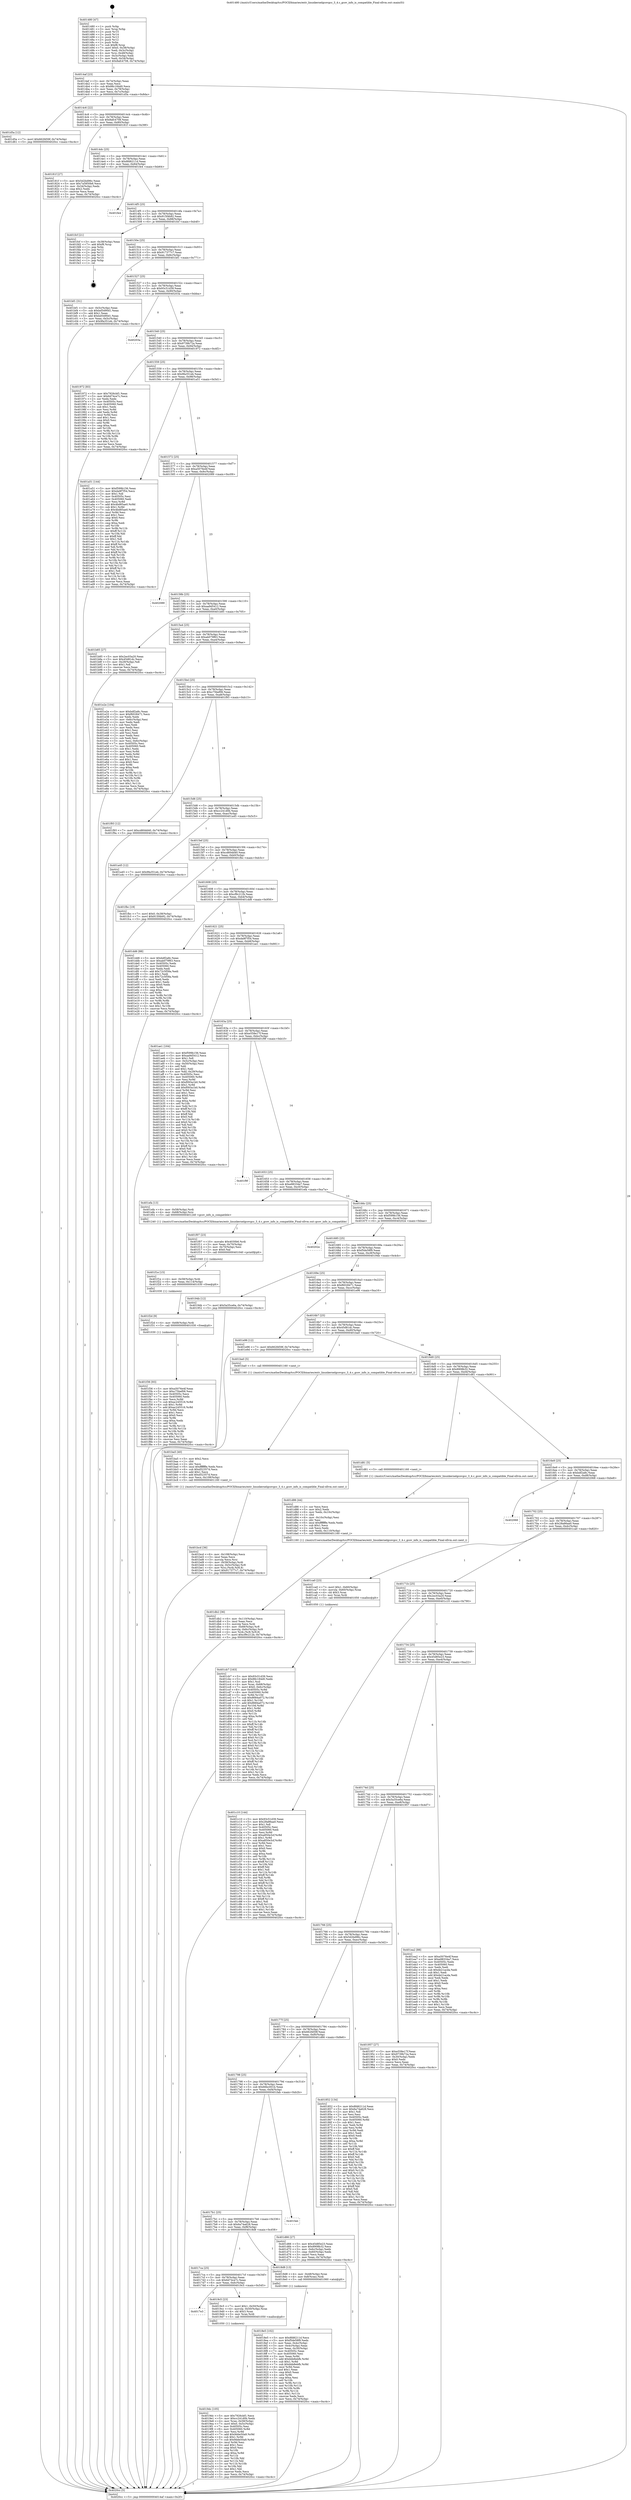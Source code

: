 digraph "0x401480" {
  label = "0x401480 (/mnt/c/Users/mathe/Desktop/tcc/POCII/binaries/extr_linuxkernelgcovgcc_3_4.c_gcov_info_is_compatible_Final-ollvm.out::main(0))"
  labelloc = "t"
  node[shape=record]

  Entry [label="",width=0.3,height=0.3,shape=circle,fillcolor=black,style=filled]
  "0x4014af" [label="{
     0x4014af [23]\l
     | [instrs]\l
     &nbsp;&nbsp;0x4014af \<+3\>: mov -0x74(%rbp),%eax\l
     &nbsp;&nbsp;0x4014b2 \<+2\>: mov %eax,%ecx\l
     &nbsp;&nbsp;0x4014b4 \<+6\>: sub $0x88c184d0,%ecx\l
     &nbsp;&nbsp;0x4014ba \<+3\>: mov %eax,-0x78(%rbp)\l
     &nbsp;&nbsp;0x4014bd \<+3\>: mov %ecx,-0x7c(%rbp)\l
     &nbsp;&nbsp;0x4014c0 \<+6\>: je 0000000000401d5a \<main+0x8da\>\l
  }"]
  "0x401d5a" [label="{
     0x401d5a [12]\l
     | [instrs]\l
     &nbsp;&nbsp;0x401d5a \<+7\>: movl $0x662fd59f,-0x74(%rbp)\l
     &nbsp;&nbsp;0x401d61 \<+5\>: jmp 00000000004020cc \<main+0xc4c\>\l
  }"]
  "0x4014c6" [label="{
     0x4014c6 [22]\l
     | [instrs]\l
     &nbsp;&nbsp;0x4014c6 \<+5\>: jmp 00000000004014cb \<main+0x4b\>\l
     &nbsp;&nbsp;0x4014cb \<+3\>: mov -0x78(%rbp),%eax\l
     &nbsp;&nbsp;0x4014ce \<+5\>: sub $0x8afc4708,%eax\l
     &nbsp;&nbsp;0x4014d3 \<+3\>: mov %eax,-0x80(%rbp)\l
     &nbsp;&nbsp;0x4014d6 \<+6\>: je 000000000040181f \<main+0x39f\>\l
  }"]
  Exit [label="",width=0.3,height=0.3,shape=circle,fillcolor=black,style=filled,peripheries=2]
  "0x40181f" [label="{
     0x40181f [27]\l
     | [instrs]\l
     &nbsp;&nbsp;0x40181f \<+5\>: mov $0x5d2bd96c,%eax\l
     &nbsp;&nbsp;0x401824 \<+5\>: mov $0x7a5850b6,%ecx\l
     &nbsp;&nbsp;0x401829 \<+3\>: mov -0x34(%rbp),%edx\l
     &nbsp;&nbsp;0x40182c \<+3\>: cmp $0x2,%edx\l
     &nbsp;&nbsp;0x40182f \<+3\>: cmovne %ecx,%eax\l
     &nbsp;&nbsp;0x401832 \<+3\>: mov %eax,-0x74(%rbp)\l
     &nbsp;&nbsp;0x401835 \<+5\>: jmp 00000000004020cc \<main+0xc4c\>\l
  }"]
  "0x4014dc" [label="{
     0x4014dc [25]\l
     | [instrs]\l
     &nbsp;&nbsp;0x4014dc \<+5\>: jmp 00000000004014e1 \<main+0x61\>\l
     &nbsp;&nbsp;0x4014e1 \<+3\>: mov -0x78(%rbp),%eax\l
     &nbsp;&nbsp;0x4014e4 \<+5\>: sub $0x8fd6211d,%eax\l
     &nbsp;&nbsp;0x4014e9 \<+6\>: mov %eax,-0x84(%rbp)\l
     &nbsp;&nbsp;0x4014ef \<+6\>: je 0000000000401fe4 \<main+0xb64\>\l
  }"]
  "0x4020cc" [label="{
     0x4020cc [5]\l
     | [instrs]\l
     &nbsp;&nbsp;0x4020cc \<+5\>: jmp 00000000004014af \<main+0x2f\>\l
  }"]
  "0x401480" [label="{
     0x401480 [47]\l
     | [instrs]\l
     &nbsp;&nbsp;0x401480 \<+1\>: push %rbp\l
     &nbsp;&nbsp;0x401481 \<+3\>: mov %rsp,%rbp\l
     &nbsp;&nbsp;0x401484 \<+2\>: push %r15\l
     &nbsp;&nbsp;0x401486 \<+2\>: push %r14\l
     &nbsp;&nbsp;0x401488 \<+2\>: push %r13\l
     &nbsp;&nbsp;0x40148a \<+2\>: push %r12\l
     &nbsp;&nbsp;0x40148c \<+1\>: push %rbx\l
     &nbsp;&nbsp;0x40148d \<+7\>: sub $0xf8,%rsp\l
     &nbsp;&nbsp;0x401494 \<+7\>: movl $0x0,-0x38(%rbp)\l
     &nbsp;&nbsp;0x40149b \<+3\>: mov %edi,-0x3c(%rbp)\l
     &nbsp;&nbsp;0x40149e \<+4\>: mov %rsi,-0x48(%rbp)\l
     &nbsp;&nbsp;0x4014a2 \<+3\>: mov -0x3c(%rbp),%edi\l
     &nbsp;&nbsp;0x4014a5 \<+3\>: mov %edi,-0x34(%rbp)\l
     &nbsp;&nbsp;0x4014a8 \<+7\>: movl $0x8afc4708,-0x74(%rbp)\l
  }"]
  "0x401f36" [label="{
     0x401f36 [93]\l
     | [instrs]\l
     &nbsp;&nbsp;0x401f36 \<+5\>: mov $0xa5076e4f,%eax\l
     &nbsp;&nbsp;0x401f3b \<+5\>: mov $0xc75bef06,%esi\l
     &nbsp;&nbsp;0x401f40 \<+7\>: mov 0x40505c,%ecx\l
     &nbsp;&nbsp;0x401f47 \<+7\>: mov 0x405060,%edx\l
     &nbsp;&nbsp;0x401f4e \<+3\>: mov %ecx,%r8d\l
     &nbsp;&nbsp;0x401f51 \<+7\>: sub $0xac245516,%r8d\l
     &nbsp;&nbsp;0x401f58 \<+4\>: sub $0x1,%r8d\l
     &nbsp;&nbsp;0x401f5c \<+7\>: add $0xac245516,%r8d\l
     &nbsp;&nbsp;0x401f63 \<+4\>: imul %r8d,%ecx\l
     &nbsp;&nbsp;0x401f67 \<+3\>: and $0x1,%ecx\l
     &nbsp;&nbsp;0x401f6a \<+3\>: cmp $0x0,%ecx\l
     &nbsp;&nbsp;0x401f6d \<+4\>: sete %r9b\l
     &nbsp;&nbsp;0x401f71 \<+3\>: cmp $0xa,%edx\l
     &nbsp;&nbsp;0x401f74 \<+4\>: setl %r10b\l
     &nbsp;&nbsp;0x401f78 \<+3\>: mov %r9b,%r11b\l
     &nbsp;&nbsp;0x401f7b \<+3\>: and %r10b,%r11b\l
     &nbsp;&nbsp;0x401f7e \<+3\>: xor %r10b,%r9b\l
     &nbsp;&nbsp;0x401f81 \<+3\>: or %r9b,%r11b\l
     &nbsp;&nbsp;0x401f84 \<+4\>: test $0x1,%r11b\l
     &nbsp;&nbsp;0x401f88 \<+3\>: cmovne %esi,%eax\l
     &nbsp;&nbsp;0x401f8b \<+3\>: mov %eax,-0x74(%rbp)\l
     &nbsp;&nbsp;0x401f8e \<+5\>: jmp 00000000004020cc \<main+0xc4c\>\l
  }"]
  "0x401fe4" [label="{
     0x401fe4\l
  }", style=dashed]
  "0x4014f5" [label="{
     0x4014f5 [25]\l
     | [instrs]\l
     &nbsp;&nbsp;0x4014f5 \<+5\>: jmp 00000000004014fa \<main+0x7a\>\l
     &nbsp;&nbsp;0x4014fa \<+3\>: mov -0x78(%rbp),%eax\l
     &nbsp;&nbsp;0x4014fd \<+5\>: sub $0x915f4b92,%eax\l
     &nbsp;&nbsp;0x401502 \<+6\>: mov %eax,-0x88(%rbp)\l
     &nbsp;&nbsp;0x401508 \<+6\>: je 0000000000401fcf \<main+0xb4f\>\l
  }"]
  "0x401f2d" [label="{
     0x401f2d [9]\l
     | [instrs]\l
     &nbsp;&nbsp;0x401f2d \<+4\>: mov -0x68(%rbp),%rdi\l
     &nbsp;&nbsp;0x401f31 \<+5\>: call 0000000000401030 \<free@plt\>\l
     | [calls]\l
     &nbsp;&nbsp;0x401030 \{1\} (unknown)\l
  }"]
  "0x401fcf" [label="{
     0x401fcf [21]\l
     | [instrs]\l
     &nbsp;&nbsp;0x401fcf \<+3\>: mov -0x38(%rbp),%eax\l
     &nbsp;&nbsp;0x401fd2 \<+7\>: add $0xf8,%rsp\l
     &nbsp;&nbsp;0x401fd9 \<+1\>: pop %rbx\l
     &nbsp;&nbsp;0x401fda \<+2\>: pop %r12\l
     &nbsp;&nbsp;0x401fdc \<+2\>: pop %r13\l
     &nbsp;&nbsp;0x401fde \<+2\>: pop %r14\l
     &nbsp;&nbsp;0x401fe0 \<+2\>: pop %r15\l
     &nbsp;&nbsp;0x401fe2 \<+1\>: pop %rbp\l
     &nbsp;&nbsp;0x401fe3 \<+1\>: ret\l
  }"]
  "0x40150e" [label="{
     0x40150e [25]\l
     | [instrs]\l
     &nbsp;&nbsp;0x40150e \<+5\>: jmp 0000000000401513 \<main+0x93\>\l
     &nbsp;&nbsp;0x401513 \<+3\>: mov -0x78(%rbp),%eax\l
     &nbsp;&nbsp;0x401516 \<+5\>: sub $0x917377c7,%eax\l
     &nbsp;&nbsp;0x40151b \<+6\>: mov %eax,-0x8c(%rbp)\l
     &nbsp;&nbsp;0x401521 \<+6\>: je 0000000000401bf1 \<main+0x771\>\l
  }"]
  "0x401f1e" [label="{
     0x401f1e [15]\l
     | [instrs]\l
     &nbsp;&nbsp;0x401f1e \<+4\>: mov -0x58(%rbp),%rdi\l
     &nbsp;&nbsp;0x401f22 \<+6\>: mov %eax,-0x114(%rbp)\l
     &nbsp;&nbsp;0x401f28 \<+5\>: call 0000000000401030 \<free@plt\>\l
     | [calls]\l
     &nbsp;&nbsp;0x401030 \{1\} (unknown)\l
  }"]
  "0x401bf1" [label="{
     0x401bf1 [31]\l
     | [instrs]\l
     &nbsp;&nbsp;0x401bf1 \<+3\>: mov -0x5c(%rbp),%eax\l
     &nbsp;&nbsp;0x401bf4 \<+5\>: sub $0xbd5490d1,%eax\l
     &nbsp;&nbsp;0x401bf9 \<+3\>: add $0x1,%eax\l
     &nbsp;&nbsp;0x401bfc \<+5\>: add $0xbd5490d1,%eax\l
     &nbsp;&nbsp;0x401c01 \<+3\>: mov %eax,-0x5c(%rbp)\l
     &nbsp;&nbsp;0x401c04 \<+7\>: movl $0x9fa351eb,-0x74(%rbp)\l
     &nbsp;&nbsp;0x401c0b \<+5\>: jmp 00000000004020cc \<main+0xc4c\>\l
  }"]
  "0x401527" [label="{
     0x401527 [25]\l
     | [instrs]\l
     &nbsp;&nbsp;0x401527 \<+5\>: jmp 000000000040152c \<main+0xac\>\l
     &nbsp;&nbsp;0x40152c \<+3\>: mov -0x78(%rbp),%eax\l
     &nbsp;&nbsp;0x40152f \<+5\>: sub $0x93c51d39,%eax\l
     &nbsp;&nbsp;0x401534 \<+6\>: mov %eax,-0x90(%rbp)\l
     &nbsp;&nbsp;0x40153a \<+6\>: je 000000000040203a \<main+0xbba\>\l
  }"]
  "0x401f07" [label="{
     0x401f07 [23]\l
     | [instrs]\l
     &nbsp;&nbsp;0x401f07 \<+10\>: movabs $0x4030b6,%rdi\l
     &nbsp;&nbsp;0x401f11 \<+3\>: mov %eax,-0x70(%rbp)\l
     &nbsp;&nbsp;0x401f14 \<+3\>: mov -0x70(%rbp),%esi\l
     &nbsp;&nbsp;0x401f17 \<+2\>: mov $0x0,%al\l
     &nbsp;&nbsp;0x401f19 \<+5\>: call 0000000000401040 \<printf@plt\>\l
     | [calls]\l
     &nbsp;&nbsp;0x401040 \{1\} (unknown)\l
  }"]
  "0x40203a" [label="{
     0x40203a\l
  }", style=dashed]
  "0x401540" [label="{
     0x401540 [25]\l
     | [instrs]\l
     &nbsp;&nbsp;0x401540 \<+5\>: jmp 0000000000401545 \<main+0xc5\>\l
     &nbsp;&nbsp;0x401545 \<+3\>: mov -0x78(%rbp),%eax\l
     &nbsp;&nbsp;0x401548 \<+5\>: sub $0x9739b72a,%eax\l
     &nbsp;&nbsp;0x40154d \<+6\>: mov %eax,-0x94(%rbp)\l
     &nbsp;&nbsp;0x401553 \<+6\>: je 0000000000401972 \<main+0x4f2\>\l
  }"]
  "0x401db2" [label="{
     0x401db2 [36]\l
     | [instrs]\l
     &nbsp;&nbsp;0x401db2 \<+6\>: mov -0x110(%rbp),%ecx\l
     &nbsp;&nbsp;0x401db8 \<+3\>: imul %eax,%ecx\l
     &nbsp;&nbsp;0x401dbb \<+3\>: movslq %ecx,%rdi\l
     &nbsp;&nbsp;0x401dbe \<+4\>: mov -0x68(%rbp),%r8\l
     &nbsp;&nbsp;0x401dc2 \<+4\>: movslq -0x6c(%rbp),%r9\l
     &nbsp;&nbsp;0x401dc6 \<+4\>: mov %rdi,(%r8,%r9,8)\l
     &nbsp;&nbsp;0x401dca \<+7\>: movl $0xcf9c212b,-0x74(%rbp)\l
     &nbsp;&nbsp;0x401dd1 \<+5\>: jmp 00000000004020cc \<main+0xc4c\>\l
  }"]
  "0x401972" [label="{
     0x401972 [83]\l
     | [instrs]\l
     &nbsp;&nbsp;0x401972 \<+5\>: mov $0x7926cbf1,%eax\l
     &nbsp;&nbsp;0x401977 \<+5\>: mov $0x6d74ce7c,%ecx\l
     &nbsp;&nbsp;0x40197c \<+2\>: xor %edx,%edx\l
     &nbsp;&nbsp;0x40197e \<+7\>: mov 0x40505c,%esi\l
     &nbsp;&nbsp;0x401985 \<+7\>: mov 0x405060,%edi\l
     &nbsp;&nbsp;0x40198c \<+3\>: sub $0x1,%edx\l
     &nbsp;&nbsp;0x40198f \<+3\>: mov %esi,%r8d\l
     &nbsp;&nbsp;0x401992 \<+3\>: add %edx,%r8d\l
     &nbsp;&nbsp;0x401995 \<+4\>: imul %r8d,%esi\l
     &nbsp;&nbsp;0x401999 \<+3\>: and $0x1,%esi\l
     &nbsp;&nbsp;0x40199c \<+3\>: cmp $0x0,%esi\l
     &nbsp;&nbsp;0x40199f \<+4\>: sete %r9b\l
     &nbsp;&nbsp;0x4019a3 \<+3\>: cmp $0xa,%edi\l
     &nbsp;&nbsp;0x4019a6 \<+4\>: setl %r10b\l
     &nbsp;&nbsp;0x4019aa \<+3\>: mov %r9b,%r11b\l
     &nbsp;&nbsp;0x4019ad \<+3\>: and %r10b,%r11b\l
     &nbsp;&nbsp;0x4019b0 \<+3\>: xor %r10b,%r9b\l
     &nbsp;&nbsp;0x4019b3 \<+3\>: or %r9b,%r11b\l
     &nbsp;&nbsp;0x4019b6 \<+4\>: test $0x1,%r11b\l
     &nbsp;&nbsp;0x4019ba \<+3\>: cmovne %ecx,%eax\l
     &nbsp;&nbsp;0x4019bd \<+3\>: mov %eax,-0x74(%rbp)\l
     &nbsp;&nbsp;0x4019c0 \<+5\>: jmp 00000000004020cc \<main+0xc4c\>\l
  }"]
  "0x401559" [label="{
     0x401559 [25]\l
     | [instrs]\l
     &nbsp;&nbsp;0x401559 \<+5\>: jmp 000000000040155e \<main+0xde\>\l
     &nbsp;&nbsp;0x40155e \<+3\>: mov -0x78(%rbp),%eax\l
     &nbsp;&nbsp;0x401561 \<+5\>: sub $0x9fa351eb,%eax\l
     &nbsp;&nbsp;0x401566 \<+6\>: mov %eax,-0x98(%rbp)\l
     &nbsp;&nbsp;0x40156c \<+6\>: je 0000000000401a51 \<main+0x5d1\>\l
  }"]
  "0x401d86" [label="{
     0x401d86 [44]\l
     | [instrs]\l
     &nbsp;&nbsp;0x401d86 \<+2\>: xor %ecx,%ecx\l
     &nbsp;&nbsp;0x401d88 \<+5\>: mov $0x2,%edx\l
     &nbsp;&nbsp;0x401d8d \<+6\>: mov %edx,-0x10c(%rbp)\l
     &nbsp;&nbsp;0x401d93 \<+1\>: cltd\l
     &nbsp;&nbsp;0x401d94 \<+6\>: mov -0x10c(%rbp),%esi\l
     &nbsp;&nbsp;0x401d9a \<+2\>: idiv %esi\l
     &nbsp;&nbsp;0x401d9c \<+6\>: imul $0xfffffffe,%edx,%edx\l
     &nbsp;&nbsp;0x401da2 \<+3\>: sub $0x1,%ecx\l
     &nbsp;&nbsp;0x401da5 \<+2\>: sub %ecx,%edx\l
     &nbsp;&nbsp;0x401da7 \<+6\>: mov %edx,-0x110(%rbp)\l
     &nbsp;&nbsp;0x401dad \<+5\>: call 0000000000401160 \<next_i\>\l
     | [calls]\l
     &nbsp;&nbsp;0x401160 \{1\} (/mnt/c/Users/mathe/Desktop/tcc/POCII/binaries/extr_linuxkernelgcovgcc_3_4.c_gcov_info_is_compatible_Final-ollvm.out::next_i)\l
  }"]
  "0x401a51" [label="{
     0x401a51 [144]\l
     | [instrs]\l
     &nbsp;&nbsp;0x401a51 \<+5\>: mov $0xf599b156,%eax\l
     &nbsp;&nbsp;0x401a56 \<+5\>: mov $0xda9f7f54,%ecx\l
     &nbsp;&nbsp;0x401a5b \<+2\>: mov $0x1,%dl\l
     &nbsp;&nbsp;0x401a5d \<+7\>: mov 0x40505c,%esi\l
     &nbsp;&nbsp;0x401a64 \<+7\>: mov 0x405060,%edi\l
     &nbsp;&nbsp;0x401a6b \<+3\>: mov %esi,%r8d\l
     &nbsp;&nbsp;0x401a6e \<+7\>: add $0x4bd85ae0,%r8d\l
     &nbsp;&nbsp;0x401a75 \<+4\>: sub $0x1,%r8d\l
     &nbsp;&nbsp;0x401a79 \<+7\>: sub $0x4bd85ae0,%r8d\l
     &nbsp;&nbsp;0x401a80 \<+4\>: imul %r8d,%esi\l
     &nbsp;&nbsp;0x401a84 \<+3\>: and $0x1,%esi\l
     &nbsp;&nbsp;0x401a87 \<+3\>: cmp $0x0,%esi\l
     &nbsp;&nbsp;0x401a8a \<+4\>: sete %r9b\l
     &nbsp;&nbsp;0x401a8e \<+3\>: cmp $0xa,%edi\l
     &nbsp;&nbsp;0x401a91 \<+4\>: setl %r10b\l
     &nbsp;&nbsp;0x401a95 \<+3\>: mov %r9b,%r11b\l
     &nbsp;&nbsp;0x401a98 \<+4\>: xor $0xff,%r11b\l
     &nbsp;&nbsp;0x401a9c \<+3\>: mov %r10b,%bl\l
     &nbsp;&nbsp;0x401a9f \<+3\>: xor $0xff,%bl\l
     &nbsp;&nbsp;0x401aa2 \<+3\>: xor $0x1,%dl\l
     &nbsp;&nbsp;0x401aa5 \<+3\>: mov %r11b,%r14b\l
     &nbsp;&nbsp;0x401aa8 \<+4\>: and $0xff,%r14b\l
     &nbsp;&nbsp;0x401aac \<+3\>: and %dl,%r9b\l
     &nbsp;&nbsp;0x401aaf \<+3\>: mov %bl,%r15b\l
     &nbsp;&nbsp;0x401ab2 \<+4\>: and $0xff,%r15b\l
     &nbsp;&nbsp;0x401ab6 \<+3\>: and %dl,%r10b\l
     &nbsp;&nbsp;0x401ab9 \<+3\>: or %r9b,%r14b\l
     &nbsp;&nbsp;0x401abc \<+3\>: or %r10b,%r15b\l
     &nbsp;&nbsp;0x401abf \<+3\>: xor %r15b,%r14b\l
     &nbsp;&nbsp;0x401ac2 \<+3\>: or %bl,%r11b\l
     &nbsp;&nbsp;0x401ac5 \<+4\>: xor $0xff,%r11b\l
     &nbsp;&nbsp;0x401ac9 \<+3\>: or $0x1,%dl\l
     &nbsp;&nbsp;0x401acc \<+3\>: and %dl,%r11b\l
     &nbsp;&nbsp;0x401acf \<+3\>: or %r11b,%r14b\l
     &nbsp;&nbsp;0x401ad2 \<+4\>: test $0x1,%r14b\l
     &nbsp;&nbsp;0x401ad6 \<+3\>: cmovne %ecx,%eax\l
     &nbsp;&nbsp;0x401ad9 \<+3\>: mov %eax,-0x74(%rbp)\l
     &nbsp;&nbsp;0x401adc \<+5\>: jmp 00000000004020cc \<main+0xc4c\>\l
  }"]
  "0x401572" [label="{
     0x401572 [25]\l
     | [instrs]\l
     &nbsp;&nbsp;0x401572 \<+5\>: jmp 0000000000401577 \<main+0xf7\>\l
     &nbsp;&nbsp;0x401577 \<+3\>: mov -0x78(%rbp),%eax\l
     &nbsp;&nbsp;0x40157a \<+5\>: sub $0xa5076e4f,%eax\l
     &nbsp;&nbsp;0x40157f \<+6\>: mov %eax,-0x9c(%rbp)\l
     &nbsp;&nbsp;0x401585 \<+6\>: je 0000000000402089 \<main+0xc09\>\l
  }"]
  "0x401cb7" [label="{
     0x401cb7 [163]\l
     | [instrs]\l
     &nbsp;&nbsp;0x401cb7 \<+5\>: mov $0x93c51d39,%ecx\l
     &nbsp;&nbsp;0x401cbc \<+5\>: mov $0x88c184d0,%edx\l
     &nbsp;&nbsp;0x401cc1 \<+3\>: mov $0x1,%sil\l
     &nbsp;&nbsp;0x401cc4 \<+4\>: mov %rax,-0x68(%rbp)\l
     &nbsp;&nbsp;0x401cc8 \<+7\>: movl $0x0,-0x6c(%rbp)\l
     &nbsp;&nbsp;0x401ccf \<+8\>: mov 0x40505c,%r8d\l
     &nbsp;&nbsp;0x401cd7 \<+8\>: mov 0x405060,%r9d\l
     &nbsp;&nbsp;0x401cdf \<+3\>: mov %r8d,%r10d\l
     &nbsp;&nbsp;0x401ce2 \<+7\>: sub $0x8684a072,%r10d\l
     &nbsp;&nbsp;0x401ce9 \<+4\>: sub $0x1,%r10d\l
     &nbsp;&nbsp;0x401ced \<+7\>: add $0x8684a072,%r10d\l
     &nbsp;&nbsp;0x401cf4 \<+4\>: imul %r10d,%r8d\l
     &nbsp;&nbsp;0x401cf8 \<+4\>: and $0x1,%r8d\l
     &nbsp;&nbsp;0x401cfc \<+4\>: cmp $0x0,%r8d\l
     &nbsp;&nbsp;0x401d00 \<+4\>: sete %r11b\l
     &nbsp;&nbsp;0x401d04 \<+4\>: cmp $0xa,%r9d\l
     &nbsp;&nbsp;0x401d08 \<+3\>: setl %bl\l
     &nbsp;&nbsp;0x401d0b \<+3\>: mov %r11b,%r14b\l
     &nbsp;&nbsp;0x401d0e \<+4\>: xor $0xff,%r14b\l
     &nbsp;&nbsp;0x401d12 \<+3\>: mov %bl,%r15b\l
     &nbsp;&nbsp;0x401d15 \<+4\>: xor $0xff,%r15b\l
     &nbsp;&nbsp;0x401d19 \<+4\>: xor $0x0,%sil\l
     &nbsp;&nbsp;0x401d1d \<+3\>: mov %r14b,%r12b\l
     &nbsp;&nbsp;0x401d20 \<+4\>: and $0x0,%r12b\l
     &nbsp;&nbsp;0x401d24 \<+3\>: and %sil,%r11b\l
     &nbsp;&nbsp;0x401d27 \<+3\>: mov %r15b,%r13b\l
     &nbsp;&nbsp;0x401d2a \<+4\>: and $0x0,%r13b\l
     &nbsp;&nbsp;0x401d2e \<+3\>: and %sil,%bl\l
     &nbsp;&nbsp;0x401d31 \<+3\>: or %r11b,%r12b\l
     &nbsp;&nbsp;0x401d34 \<+3\>: or %bl,%r13b\l
     &nbsp;&nbsp;0x401d37 \<+3\>: xor %r13b,%r12b\l
     &nbsp;&nbsp;0x401d3a \<+3\>: or %r15b,%r14b\l
     &nbsp;&nbsp;0x401d3d \<+4\>: xor $0xff,%r14b\l
     &nbsp;&nbsp;0x401d41 \<+4\>: or $0x0,%sil\l
     &nbsp;&nbsp;0x401d45 \<+3\>: and %sil,%r14b\l
     &nbsp;&nbsp;0x401d48 \<+3\>: or %r14b,%r12b\l
     &nbsp;&nbsp;0x401d4b \<+4\>: test $0x1,%r12b\l
     &nbsp;&nbsp;0x401d4f \<+3\>: cmovne %edx,%ecx\l
     &nbsp;&nbsp;0x401d52 \<+3\>: mov %ecx,-0x74(%rbp)\l
     &nbsp;&nbsp;0x401d55 \<+5\>: jmp 00000000004020cc \<main+0xc4c\>\l
  }"]
  "0x402089" [label="{
     0x402089\l
  }", style=dashed]
  "0x40158b" [label="{
     0x40158b [25]\l
     | [instrs]\l
     &nbsp;&nbsp;0x40158b \<+5\>: jmp 0000000000401590 \<main+0x110\>\l
     &nbsp;&nbsp;0x401590 \<+3\>: mov -0x78(%rbp),%eax\l
     &nbsp;&nbsp;0x401593 \<+5\>: sub $0xaa9d5412,%eax\l
     &nbsp;&nbsp;0x401598 \<+6\>: mov %eax,-0xa0(%rbp)\l
     &nbsp;&nbsp;0x40159e \<+6\>: je 0000000000401b85 \<main+0x705\>\l
  }"]
  "0x401bcd" [label="{
     0x401bcd [36]\l
     | [instrs]\l
     &nbsp;&nbsp;0x401bcd \<+6\>: mov -0x108(%rbp),%ecx\l
     &nbsp;&nbsp;0x401bd3 \<+3\>: imul %eax,%ecx\l
     &nbsp;&nbsp;0x401bd6 \<+3\>: movslq %ecx,%rsi\l
     &nbsp;&nbsp;0x401bd9 \<+4\>: mov -0x58(%rbp),%rdi\l
     &nbsp;&nbsp;0x401bdd \<+4\>: movslq -0x5c(%rbp),%r8\l
     &nbsp;&nbsp;0x401be1 \<+4\>: mov %rsi,(%rdi,%r8,8)\l
     &nbsp;&nbsp;0x401be5 \<+7\>: movl $0x917377c7,-0x74(%rbp)\l
     &nbsp;&nbsp;0x401bec \<+5\>: jmp 00000000004020cc \<main+0xc4c\>\l
  }"]
  "0x401b85" [label="{
     0x401b85 [27]\l
     | [instrs]\l
     &nbsp;&nbsp;0x401b85 \<+5\>: mov $0x2ec03a20,%eax\l
     &nbsp;&nbsp;0x401b8a \<+5\>: mov $0x45d81dc,%ecx\l
     &nbsp;&nbsp;0x401b8f \<+3\>: mov -0x29(%rbp),%dl\l
     &nbsp;&nbsp;0x401b92 \<+3\>: test $0x1,%dl\l
     &nbsp;&nbsp;0x401b95 \<+3\>: cmovne %ecx,%eax\l
     &nbsp;&nbsp;0x401b98 \<+3\>: mov %eax,-0x74(%rbp)\l
     &nbsp;&nbsp;0x401b9b \<+5\>: jmp 00000000004020cc \<main+0xc4c\>\l
  }"]
  "0x4015a4" [label="{
     0x4015a4 [25]\l
     | [instrs]\l
     &nbsp;&nbsp;0x4015a4 \<+5\>: jmp 00000000004015a9 \<main+0x129\>\l
     &nbsp;&nbsp;0x4015a9 \<+3\>: mov -0x78(%rbp),%eax\l
     &nbsp;&nbsp;0x4015ac \<+5\>: sub $0xab079f63,%eax\l
     &nbsp;&nbsp;0x4015b1 \<+6\>: mov %eax,-0xa4(%rbp)\l
     &nbsp;&nbsp;0x4015b7 \<+6\>: je 0000000000401e2e \<main+0x9ae\>\l
  }"]
  "0x401ba5" [label="{
     0x401ba5 [40]\l
     | [instrs]\l
     &nbsp;&nbsp;0x401ba5 \<+5\>: mov $0x2,%ecx\l
     &nbsp;&nbsp;0x401baa \<+1\>: cltd\l
     &nbsp;&nbsp;0x401bab \<+2\>: idiv %ecx\l
     &nbsp;&nbsp;0x401bad \<+6\>: imul $0xfffffffe,%edx,%ecx\l
     &nbsp;&nbsp;0x401bb3 \<+6\>: sub $0xd52357d,%ecx\l
     &nbsp;&nbsp;0x401bb9 \<+3\>: add $0x1,%ecx\l
     &nbsp;&nbsp;0x401bbc \<+6\>: add $0xd52357d,%ecx\l
     &nbsp;&nbsp;0x401bc2 \<+6\>: mov %ecx,-0x108(%rbp)\l
     &nbsp;&nbsp;0x401bc8 \<+5\>: call 0000000000401160 \<next_i\>\l
     | [calls]\l
     &nbsp;&nbsp;0x401160 \{1\} (/mnt/c/Users/mathe/Desktop/tcc/POCII/binaries/extr_linuxkernelgcovgcc_3_4.c_gcov_info_is_compatible_Final-ollvm.out::next_i)\l
  }"]
  "0x401e2e" [label="{
     0x401e2e [104]\l
     | [instrs]\l
     &nbsp;&nbsp;0x401e2e \<+5\>: mov $0xbdf2a8c,%eax\l
     &nbsp;&nbsp;0x401e33 \<+5\>: mov $0xf6028471,%ecx\l
     &nbsp;&nbsp;0x401e38 \<+2\>: xor %edx,%edx\l
     &nbsp;&nbsp;0x401e3a \<+3\>: mov -0x6c(%rbp),%esi\l
     &nbsp;&nbsp;0x401e3d \<+2\>: mov %edx,%edi\l
     &nbsp;&nbsp;0x401e3f \<+2\>: sub %esi,%edi\l
     &nbsp;&nbsp;0x401e41 \<+2\>: mov %edx,%esi\l
     &nbsp;&nbsp;0x401e43 \<+3\>: sub $0x1,%esi\l
     &nbsp;&nbsp;0x401e46 \<+2\>: add %esi,%edi\l
     &nbsp;&nbsp;0x401e48 \<+2\>: mov %edx,%esi\l
     &nbsp;&nbsp;0x401e4a \<+2\>: sub %edi,%esi\l
     &nbsp;&nbsp;0x401e4c \<+3\>: mov %esi,-0x6c(%rbp)\l
     &nbsp;&nbsp;0x401e4f \<+7\>: mov 0x40505c,%esi\l
     &nbsp;&nbsp;0x401e56 \<+7\>: mov 0x405060,%edi\l
     &nbsp;&nbsp;0x401e5d \<+3\>: sub $0x1,%edx\l
     &nbsp;&nbsp;0x401e60 \<+3\>: mov %esi,%r8d\l
     &nbsp;&nbsp;0x401e63 \<+3\>: add %edx,%r8d\l
     &nbsp;&nbsp;0x401e66 \<+4\>: imul %r8d,%esi\l
     &nbsp;&nbsp;0x401e6a \<+3\>: and $0x1,%esi\l
     &nbsp;&nbsp;0x401e6d \<+3\>: cmp $0x0,%esi\l
     &nbsp;&nbsp;0x401e70 \<+4\>: sete %r9b\l
     &nbsp;&nbsp;0x401e74 \<+3\>: cmp $0xa,%edi\l
     &nbsp;&nbsp;0x401e77 \<+4\>: setl %r10b\l
     &nbsp;&nbsp;0x401e7b \<+3\>: mov %r9b,%r11b\l
     &nbsp;&nbsp;0x401e7e \<+3\>: and %r10b,%r11b\l
     &nbsp;&nbsp;0x401e81 \<+3\>: xor %r10b,%r9b\l
     &nbsp;&nbsp;0x401e84 \<+3\>: or %r9b,%r11b\l
     &nbsp;&nbsp;0x401e87 \<+4\>: test $0x1,%r11b\l
     &nbsp;&nbsp;0x401e8b \<+3\>: cmovne %ecx,%eax\l
     &nbsp;&nbsp;0x401e8e \<+3\>: mov %eax,-0x74(%rbp)\l
     &nbsp;&nbsp;0x401e91 \<+5\>: jmp 00000000004020cc \<main+0xc4c\>\l
  }"]
  "0x4015bd" [label="{
     0x4015bd [25]\l
     | [instrs]\l
     &nbsp;&nbsp;0x4015bd \<+5\>: jmp 00000000004015c2 \<main+0x142\>\l
     &nbsp;&nbsp;0x4015c2 \<+3\>: mov -0x78(%rbp),%eax\l
     &nbsp;&nbsp;0x4015c5 \<+5\>: sub $0xc75bef06,%eax\l
     &nbsp;&nbsp;0x4015ca \<+6\>: mov %eax,-0xa8(%rbp)\l
     &nbsp;&nbsp;0x4015d0 \<+6\>: je 0000000000401f93 \<main+0xb13\>\l
  }"]
  "0x4019dc" [label="{
     0x4019dc [105]\l
     | [instrs]\l
     &nbsp;&nbsp;0x4019dc \<+5\>: mov $0x7926cbf1,%ecx\l
     &nbsp;&nbsp;0x4019e1 \<+5\>: mov $0xcc241d0b,%edx\l
     &nbsp;&nbsp;0x4019e6 \<+4\>: mov %rax,-0x58(%rbp)\l
     &nbsp;&nbsp;0x4019ea \<+7\>: movl $0x0,-0x5c(%rbp)\l
     &nbsp;&nbsp;0x4019f1 \<+7\>: mov 0x40505c,%esi\l
     &nbsp;&nbsp;0x4019f8 \<+8\>: mov 0x405060,%r8d\l
     &nbsp;&nbsp;0x401a00 \<+3\>: mov %esi,%r9d\l
     &nbsp;&nbsp;0x401a03 \<+7\>: add $0x9dde50a9,%r9d\l
     &nbsp;&nbsp;0x401a0a \<+4\>: sub $0x1,%r9d\l
     &nbsp;&nbsp;0x401a0e \<+7\>: sub $0x9dde50a9,%r9d\l
     &nbsp;&nbsp;0x401a15 \<+4\>: imul %r9d,%esi\l
     &nbsp;&nbsp;0x401a19 \<+3\>: and $0x1,%esi\l
     &nbsp;&nbsp;0x401a1c \<+3\>: cmp $0x0,%esi\l
     &nbsp;&nbsp;0x401a1f \<+4\>: sete %r10b\l
     &nbsp;&nbsp;0x401a23 \<+4\>: cmp $0xa,%r8d\l
     &nbsp;&nbsp;0x401a27 \<+4\>: setl %r11b\l
     &nbsp;&nbsp;0x401a2b \<+3\>: mov %r10b,%bl\l
     &nbsp;&nbsp;0x401a2e \<+3\>: and %r11b,%bl\l
     &nbsp;&nbsp;0x401a31 \<+3\>: xor %r11b,%r10b\l
     &nbsp;&nbsp;0x401a34 \<+3\>: or %r10b,%bl\l
     &nbsp;&nbsp;0x401a37 \<+3\>: test $0x1,%bl\l
     &nbsp;&nbsp;0x401a3a \<+3\>: cmovne %edx,%ecx\l
     &nbsp;&nbsp;0x401a3d \<+3\>: mov %ecx,-0x74(%rbp)\l
     &nbsp;&nbsp;0x401a40 \<+5\>: jmp 00000000004020cc \<main+0xc4c\>\l
  }"]
  "0x401f93" [label="{
     0x401f93 [12]\l
     | [instrs]\l
     &nbsp;&nbsp;0x401f93 \<+7\>: movl $0xcd60dd40,-0x74(%rbp)\l
     &nbsp;&nbsp;0x401f9a \<+5\>: jmp 00000000004020cc \<main+0xc4c\>\l
  }"]
  "0x4015d6" [label="{
     0x4015d6 [25]\l
     | [instrs]\l
     &nbsp;&nbsp;0x4015d6 \<+5\>: jmp 00000000004015db \<main+0x15b\>\l
     &nbsp;&nbsp;0x4015db \<+3\>: mov -0x78(%rbp),%eax\l
     &nbsp;&nbsp;0x4015de \<+5\>: sub $0xcc241d0b,%eax\l
     &nbsp;&nbsp;0x4015e3 \<+6\>: mov %eax,-0xac(%rbp)\l
     &nbsp;&nbsp;0x4015e9 \<+6\>: je 0000000000401a45 \<main+0x5c5\>\l
  }"]
  "0x4017e3" [label="{
     0x4017e3\l
  }", style=dashed]
  "0x401a45" [label="{
     0x401a45 [12]\l
     | [instrs]\l
     &nbsp;&nbsp;0x401a45 \<+7\>: movl $0x9fa351eb,-0x74(%rbp)\l
     &nbsp;&nbsp;0x401a4c \<+5\>: jmp 00000000004020cc \<main+0xc4c\>\l
  }"]
  "0x4015ef" [label="{
     0x4015ef [25]\l
     | [instrs]\l
     &nbsp;&nbsp;0x4015ef \<+5\>: jmp 00000000004015f4 \<main+0x174\>\l
     &nbsp;&nbsp;0x4015f4 \<+3\>: mov -0x78(%rbp),%eax\l
     &nbsp;&nbsp;0x4015f7 \<+5\>: sub $0xcd60dd40,%eax\l
     &nbsp;&nbsp;0x4015fc \<+6\>: mov %eax,-0xb0(%rbp)\l
     &nbsp;&nbsp;0x401602 \<+6\>: je 0000000000401fbc \<main+0xb3c\>\l
  }"]
  "0x4019c5" [label="{
     0x4019c5 [23]\l
     | [instrs]\l
     &nbsp;&nbsp;0x4019c5 \<+7\>: movl $0x1,-0x50(%rbp)\l
     &nbsp;&nbsp;0x4019cc \<+4\>: movslq -0x50(%rbp),%rax\l
     &nbsp;&nbsp;0x4019d0 \<+4\>: shl $0x3,%rax\l
     &nbsp;&nbsp;0x4019d4 \<+3\>: mov %rax,%rdi\l
     &nbsp;&nbsp;0x4019d7 \<+5\>: call 0000000000401050 \<malloc@plt\>\l
     | [calls]\l
     &nbsp;&nbsp;0x401050 \{1\} (unknown)\l
  }"]
  "0x401fbc" [label="{
     0x401fbc [19]\l
     | [instrs]\l
     &nbsp;&nbsp;0x401fbc \<+7\>: movl $0x0,-0x38(%rbp)\l
     &nbsp;&nbsp;0x401fc3 \<+7\>: movl $0x915f4b92,-0x74(%rbp)\l
     &nbsp;&nbsp;0x401fca \<+5\>: jmp 00000000004020cc \<main+0xc4c\>\l
  }"]
  "0x401608" [label="{
     0x401608 [25]\l
     | [instrs]\l
     &nbsp;&nbsp;0x401608 \<+5\>: jmp 000000000040160d \<main+0x18d\>\l
     &nbsp;&nbsp;0x40160d \<+3\>: mov -0x78(%rbp),%eax\l
     &nbsp;&nbsp;0x401610 \<+5\>: sub $0xcf9c212b,%eax\l
     &nbsp;&nbsp;0x401615 \<+6\>: mov %eax,-0xb4(%rbp)\l
     &nbsp;&nbsp;0x40161b \<+6\>: je 0000000000401dd6 \<main+0x956\>\l
  }"]
  "0x4018e5" [label="{
     0x4018e5 [102]\l
     | [instrs]\l
     &nbsp;&nbsp;0x4018e5 \<+5\>: mov $0x8fd6211d,%ecx\l
     &nbsp;&nbsp;0x4018ea \<+5\>: mov $0xf5de58f9,%edx\l
     &nbsp;&nbsp;0x4018ef \<+3\>: mov %eax,-0x4c(%rbp)\l
     &nbsp;&nbsp;0x4018f2 \<+3\>: mov -0x4c(%rbp),%eax\l
     &nbsp;&nbsp;0x4018f5 \<+3\>: mov %eax,-0x30(%rbp)\l
     &nbsp;&nbsp;0x4018f8 \<+7\>: mov 0x40505c,%eax\l
     &nbsp;&nbsp;0x4018ff \<+7\>: mov 0x405060,%esi\l
     &nbsp;&nbsp;0x401906 \<+3\>: mov %eax,%r8d\l
     &nbsp;&nbsp;0x401909 \<+7\>: add $0xbbb8ebfb,%r8d\l
     &nbsp;&nbsp;0x401910 \<+4\>: sub $0x1,%r8d\l
     &nbsp;&nbsp;0x401914 \<+7\>: sub $0xbbb8ebfb,%r8d\l
     &nbsp;&nbsp;0x40191b \<+4\>: imul %r8d,%eax\l
     &nbsp;&nbsp;0x40191f \<+3\>: and $0x1,%eax\l
     &nbsp;&nbsp;0x401922 \<+3\>: cmp $0x0,%eax\l
     &nbsp;&nbsp;0x401925 \<+4\>: sete %r9b\l
     &nbsp;&nbsp;0x401929 \<+3\>: cmp $0xa,%esi\l
     &nbsp;&nbsp;0x40192c \<+4\>: setl %r10b\l
     &nbsp;&nbsp;0x401930 \<+3\>: mov %r9b,%r11b\l
     &nbsp;&nbsp;0x401933 \<+3\>: and %r10b,%r11b\l
     &nbsp;&nbsp;0x401936 \<+3\>: xor %r10b,%r9b\l
     &nbsp;&nbsp;0x401939 \<+3\>: or %r9b,%r11b\l
     &nbsp;&nbsp;0x40193c \<+4\>: test $0x1,%r11b\l
     &nbsp;&nbsp;0x401940 \<+3\>: cmovne %edx,%ecx\l
     &nbsp;&nbsp;0x401943 \<+3\>: mov %ecx,-0x74(%rbp)\l
     &nbsp;&nbsp;0x401946 \<+5\>: jmp 00000000004020cc \<main+0xc4c\>\l
  }"]
  "0x401dd6" [label="{
     0x401dd6 [88]\l
     | [instrs]\l
     &nbsp;&nbsp;0x401dd6 \<+5\>: mov $0xbdf2a8c,%eax\l
     &nbsp;&nbsp;0x401ddb \<+5\>: mov $0xab079f63,%ecx\l
     &nbsp;&nbsp;0x401de0 \<+7\>: mov 0x40505c,%edx\l
     &nbsp;&nbsp;0x401de7 \<+7\>: mov 0x405060,%esi\l
     &nbsp;&nbsp;0x401dee \<+2\>: mov %edx,%edi\l
     &nbsp;&nbsp;0x401df0 \<+6\>: add $0x72c5f58a,%edi\l
     &nbsp;&nbsp;0x401df6 \<+3\>: sub $0x1,%edi\l
     &nbsp;&nbsp;0x401df9 \<+6\>: sub $0x72c5f58a,%edi\l
     &nbsp;&nbsp;0x401dff \<+3\>: imul %edi,%edx\l
     &nbsp;&nbsp;0x401e02 \<+3\>: and $0x1,%edx\l
     &nbsp;&nbsp;0x401e05 \<+3\>: cmp $0x0,%edx\l
     &nbsp;&nbsp;0x401e08 \<+4\>: sete %r8b\l
     &nbsp;&nbsp;0x401e0c \<+3\>: cmp $0xa,%esi\l
     &nbsp;&nbsp;0x401e0f \<+4\>: setl %r9b\l
     &nbsp;&nbsp;0x401e13 \<+3\>: mov %r8b,%r10b\l
     &nbsp;&nbsp;0x401e16 \<+3\>: and %r9b,%r10b\l
     &nbsp;&nbsp;0x401e19 \<+3\>: xor %r9b,%r8b\l
     &nbsp;&nbsp;0x401e1c \<+3\>: or %r8b,%r10b\l
     &nbsp;&nbsp;0x401e1f \<+4\>: test $0x1,%r10b\l
     &nbsp;&nbsp;0x401e23 \<+3\>: cmovne %ecx,%eax\l
     &nbsp;&nbsp;0x401e26 \<+3\>: mov %eax,-0x74(%rbp)\l
     &nbsp;&nbsp;0x401e29 \<+5\>: jmp 00000000004020cc \<main+0xc4c\>\l
  }"]
  "0x401621" [label="{
     0x401621 [25]\l
     | [instrs]\l
     &nbsp;&nbsp;0x401621 \<+5\>: jmp 0000000000401626 \<main+0x1a6\>\l
     &nbsp;&nbsp;0x401626 \<+3\>: mov -0x78(%rbp),%eax\l
     &nbsp;&nbsp;0x401629 \<+5\>: sub $0xda9f7f54,%eax\l
     &nbsp;&nbsp;0x40162e \<+6\>: mov %eax,-0xb8(%rbp)\l
     &nbsp;&nbsp;0x401634 \<+6\>: je 0000000000401ae1 \<main+0x661\>\l
  }"]
  "0x4017ca" [label="{
     0x4017ca [25]\l
     | [instrs]\l
     &nbsp;&nbsp;0x4017ca \<+5\>: jmp 00000000004017cf \<main+0x34f\>\l
     &nbsp;&nbsp;0x4017cf \<+3\>: mov -0x78(%rbp),%eax\l
     &nbsp;&nbsp;0x4017d2 \<+5\>: sub $0x6d74ce7c,%eax\l
     &nbsp;&nbsp;0x4017d7 \<+6\>: mov %eax,-0xfc(%rbp)\l
     &nbsp;&nbsp;0x4017dd \<+6\>: je 00000000004019c5 \<main+0x545\>\l
  }"]
  "0x401ae1" [label="{
     0x401ae1 [164]\l
     | [instrs]\l
     &nbsp;&nbsp;0x401ae1 \<+5\>: mov $0xf599b156,%eax\l
     &nbsp;&nbsp;0x401ae6 \<+5\>: mov $0xaa9d5412,%ecx\l
     &nbsp;&nbsp;0x401aeb \<+2\>: mov $0x1,%dl\l
     &nbsp;&nbsp;0x401aed \<+3\>: mov -0x5c(%rbp),%esi\l
     &nbsp;&nbsp;0x401af0 \<+3\>: cmp -0x50(%rbp),%esi\l
     &nbsp;&nbsp;0x401af3 \<+4\>: setl %dil\l
     &nbsp;&nbsp;0x401af7 \<+4\>: and $0x1,%dil\l
     &nbsp;&nbsp;0x401afb \<+4\>: mov %dil,-0x29(%rbp)\l
     &nbsp;&nbsp;0x401aff \<+7\>: mov 0x40505c,%esi\l
     &nbsp;&nbsp;0x401b06 \<+8\>: mov 0x405060,%r8d\l
     &nbsp;&nbsp;0x401b0e \<+3\>: mov %esi,%r9d\l
     &nbsp;&nbsp;0x401b11 \<+7\>: sub $0xf093a1b0,%r9d\l
     &nbsp;&nbsp;0x401b18 \<+4\>: sub $0x1,%r9d\l
     &nbsp;&nbsp;0x401b1c \<+7\>: add $0xf093a1b0,%r9d\l
     &nbsp;&nbsp;0x401b23 \<+4\>: imul %r9d,%esi\l
     &nbsp;&nbsp;0x401b27 \<+3\>: and $0x1,%esi\l
     &nbsp;&nbsp;0x401b2a \<+3\>: cmp $0x0,%esi\l
     &nbsp;&nbsp;0x401b2d \<+4\>: sete %dil\l
     &nbsp;&nbsp;0x401b31 \<+4\>: cmp $0xa,%r8d\l
     &nbsp;&nbsp;0x401b35 \<+4\>: setl %r10b\l
     &nbsp;&nbsp;0x401b39 \<+3\>: mov %dil,%r11b\l
     &nbsp;&nbsp;0x401b3c \<+4\>: xor $0xff,%r11b\l
     &nbsp;&nbsp;0x401b40 \<+3\>: mov %r10b,%bl\l
     &nbsp;&nbsp;0x401b43 \<+3\>: xor $0xff,%bl\l
     &nbsp;&nbsp;0x401b46 \<+3\>: xor $0x0,%dl\l
     &nbsp;&nbsp;0x401b49 \<+3\>: mov %r11b,%r14b\l
     &nbsp;&nbsp;0x401b4c \<+4\>: and $0x0,%r14b\l
     &nbsp;&nbsp;0x401b50 \<+3\>: and %dl,%dil\l
     &nbsp;&nbsp;0x401b53 \<+3\>: mov %bl,%r15b\l
     &nbsp;&nbsp;0x401b56 \<+4\>: and $0x0,%r15b\l
     &nbsp;&nbsp;0x401b5a \<+3\>: and %dl,%r10b\l
     &nbsp;&nbsp;0x401b5d \<+3\>: or %dil,%r14b\l
     &nbsp;&nbsp;0x401b60 \<+3\>: or %r10b,%r15b\l
     &nbsp;&nbsp;0x401b63 \<+3\>: xor %r15b,%r14b\l
     &nbsp;&nbsp;0x401b66 \<+3\>: or %bl,%r11b\l
     &nbsp;&nbsp;0x401b69 \<+4\>: xor $0xff,%r11b\l
     &nbsp;&nbsp;0x401b6d \<+3\>: or $0x0,%dl\l
     &nbsp;&nbsp;0x401b70 \<+3\>: and %dl,%r11b\l
     &nbsp;&nbsp;0x401b73 \<+3\>: or %r11b,%r14b\l
     &nbsp;&nbsp;0x401b76 \<+4\>: test $0x1,%r14b\l
     &nbsp;&nbsp;0x401b7a \<+3\>: cmovne %ecx,%eax\l
     &nbsp;&nbsp;0x401b7d \<+3\>: mov %eax,-0x74(%rbp)\l
     &nbsp;&nbsp;0x401b80 \<+5\>: jmp 00000000004020cc \<main+0xc4c\>\l
  }"]
  "0x40163a" [label="{
     0x40163a [25]\l
     | [instrs]\l
     &nbsp;&nbsp;0x40163a \<+5\>: jmp 000000000040163f \<main+0x1bf\>\l
     &nbsp;&nbsp;0x40163f \<+3\>: mov -0x78(%rbp),%eax\l
     &nbsp;&nbsp;0x401642 \<+5\>: sub $0xe558e17f,%eax\l
     &nbsp;&nbsp;0x401647 \<+6\>: mov %eax,-0xbc(%rbp)\l
     &nbsp;&nbsp;0x40164d \<+6\>: je 0000000000401f9f \<main+0xb1f\>\l
  }"]
  "0x4018d8" [label="{
     0x4018d8 [13]\l
     | [instrs]\l
     &nbsp;&nbsp;0x4018d8 \<+4\>: mov -0x48(%rbp),%rax\l
     &nbsp;&nbsp;0x4018dc \<+4\>: mov 0x8(%rax),%rdi\l
     &nbsp;&nbsp;0x4018e0 \<+5\>: call 0000000000401060 \<atoi@plt\>\l
     | [calls]\l
     &nbsp;&nbsp;0x401060 \{1\} (unknown)\l
  }"]
  "0x401f9f" [label="{
     0x401f9f\l
  }", style=dashed]
  "0x401653" [label="{
     0x401653 [25]\l
     | [instrs]\l
     &nbsp;&nbsp;0x401653 \<+5\>: jmp 0000000000401658 \<main+0x1d8\>\l
     &nbsp;&nbsp;0x401658 \<+3\>: mov -0x78(%rbp),%eax\l
     &nbsp;&nbsp;0x40165b \<+5\>: sub $0xe98334a7,%eax\l
     &nbsp;&nbsp;0x401660 \<+6\>: mov %eax,-0xc0(%rbp)\l
     &nbsp;&nbsp;0x401666 \<+6\>: je 0000000000401efa \<main+0xa7a\>\l
  }"]
  "0x4017b1" [label="{
     0x4017b1 [25]\l
     | [instrs]\l
     &nbsp;&nbsp;0x4017b1 \<+5\>: jmp 00000000004017b6 \<main+0x336\>\l
     &nbsp;&nbsp;0x4017b6 \<+3\>: mov -0x78(%rbp),%eax\l
     &nbsp;&nbsp;0x4017b9 \<+5\>: sub $0x6a74a628,%eax\l
     &nbsp;&nbsp;0x4017be \<+6\>: mov %eax,-0xf8(%rbp)\l
     &nbsp;&nbsp;0x4017c4 \<+6\>: je 00000000004018d8 \<main+0x458\>\l
  }"]
  "0x401efa" [label="{
     0x401efa [13]\l
     | [instrs]\l
     &nbsp;&nbsp;0x401efa \<+4\>: mov -0x58(%rbp),%rdi\l
     &nbsp;&nbsp;0x401efe \<+4\>: mov -0x68(%rbp),%rsi\l
     &nbsp;&nbsp;0x401f02 \<+5\>: call 0000000000401240 \<gcov_info_is_compatible\>\l
     | [calls]\l
     &nbsp;&nbsp;0x401240 \{1\} (/mnt/c/Users/mathe/Desktop/tcc/POCII/binaries/extr_linuxkernelgcovgcc_3_4.c_gcov_info_is_compatible_Final-ollvm.out::gcov_info_is_compatible)\l
  }"]
  "0x40166c" [label="{
     0x40166c [25]\l
     | [instrs]\l
     &nbsp;&nbsp;0x40166c \<+5\>: jmp 0000000000401671 \<main+0x1f1\>\l
     &nbsp;&nbsp;0x401671 \<+3\>: mov -0x78(%rbp),%eax\l
     &nbsp;&nbsp;0x401674 \<+5\>: sub $0xf599b156,%eax\l
     &nbsp;&nbsp;0x401679 \<+6\>: mov %eax,-0xc4(%rbp)\l
     &nbsp;&nbsp;0x40167f \<+6\>: je 000000000040202e \<main+0xbae\>\l
  }"]
  "0x401fab" [label="{
     0x401fab\l
  }", style=dashed]
  "0x40202e" [label="{
     0x40202e\l
  }", style=dashed]
  "0x401685" [label="{
     0x401685 [25]\l
     | [instrs]\l
     &nbsp;&nbsp;0x401685 \<+5\>: jmp 000000000040168a \<main+0x20a\>\l
     &nbsp;&nbsp;0x40168a \<+3\>: mov -0x78(%rbp),%eax\l
     &nbsp;&nbsp;0x40168d \<+5\>: sub $0xf5de58f9,%eax\l
     &nbsp;&nbsp;0x401692 \<+6\>: mov %eax,-0xc8(%rbp)\l
     &nbsp;&nbsp;0x401698 \<+6\>: je 000000000040194b \<main+0x4cb\>\l
  }"]
  "0x401798" [label="{
     0x401798 [25]\l
     | [instrs]\l
     &nbsp;&nbsp;0x401798 \<+5\>: jmp 000000000040179d \<main+0x31d\>\l
     &nbsp;&nbsp;0x40179d \<+3\>: mov -0x78(%rbp),%eax\l
     &nbsp;&nbsp;0x4017a0 \<+5\>: sub $0x66bc001b,%eax\l
     &nbsp;&nbsp;0x4017a5 \<+6\>: mov %eax,-0xf4(%rbp)\l
     &nbsp;&nbsp;0x4017ab \<+6\>: je 0000000000401fab \<main+0xb2b\>\l
  }"]
  "0x40194b" [label="{
     0x40194b [12]\l
     | [instrs]\l
     &nbsp;&nbsp;0x40194b \<+7\>: movl $0x5a35ce6a,-0x74(%rbp)\l
     &nbsp;&nbsp;0x401952 \<+5\>: jmp 00000000004020cc \<main+0xc4c\>\l
  }"]
  "0x40169e" [label="{
     0x40169e [25]\l
     | [instrs]\l
     &nbsp;&nbsp;0x40169e \<+5\>: jmp 00000000004016a3 \<main+0x223\>\l
     &nbsp;&nbsp;0x4016a3 \<+3\>: mov -0x78(%rbp),%eax\l
     &nbsp;&nbsp;0x4016a6 \<+5\>: sub $0xf6028471,%eax\l
     &nbsp;&nbsp;0x4016ab \<+6\>: mov %eax,-0xcc(%rbp)\l
     &nbsp;&nbsp;0x4016b1 \<+6\>: je 0000000000401e96 \<main+0xa16\>\l
  }"]
  "0x401d66" [label="{
     0x401d66 [27]\l
     | [instrs]\l
     &nbsp;&nbsp;0x401d66 \<+5\>: mov $0x45d85e23,%eax\l
     &nbsp;&nbsp;0x401d6b \<+5\>: mov $0x8908b32,%ecx\l
     &nbsp;&nbsp;0x401d70 \<+3\>: mov -0x6c(%rbp),%edx\l
     &nbsp;&nbsp;0x401d73 \<+3\>: cmp -0x60(%rbp),%edx\l
     &nbsp;&nbsp;0x401d76 \<+3\>: cmovl %ecx,%eax\l
     &nbsp;&nbsp;0x401d79 \<+3\>: mov %eax,-0x74(%rbp)\l
     &nbsp;&nbsp;0x401d7c \<+5\>: jmp 00000000004020cc \<main+0xc4c\>\l
  }"]
  "0x401e96" [label="{
     0x401e96 [12]\l
     | [instrs]\l
     &nbsp;&nbsp;0x401e96 \<+7\>: movl $0x662fd59f,-0x74(%rbp)\l
     &nbsp;&nbsp;0x401e9d \<+5\>: jmp 00000000004020cc \<main+0xc4c\>\l
  }"]
  "0x4016b7" [label="{
     0x4016b7 [25]\l
     | [instrs]\l
     &nbsp;&nbsp;0x4016b7 \<+5\>: jmp 00000000004016bc \<main+0x23c\>\l
     &nbsp;&nbsp;0x4016bc \<+3\>: mov -0x78(%rbp),%eax\l
     &nbsp;&nbsp;0x4016bf \<+5\>: sub $0x45d81dc,%eax\l
     &nbsp;&nbsp;0x4016c4 \<+6\>: mov %eax,-0xd0(%rbp)\l
     &nbsp;&nbsp;0x4016ca \<+6\>: je 0000000000401ba0 \<main+0x720\>\l
  }"]
  "0x40177f" [label="{
     0x40177f [25]\l
     | [instrs]\l
     &nbsp;&nbsp;0x40177f \<+5\>: jmp 0000000000401784 \<main+0x304\>\l
     &nbsp;&nbsp;0x401784 \<+3\>: mov -0x78(%rbp),%eax\l
     &nbsp;&nbsp;0x401787 \<+5\>: sub $0x662fd59f,%eax\l
     &nbsp;&nbsp;0x40178c \<+6\>: mov %eax,-0xf0(%rbp)\l
     &nbsp;&nbsp;0x401792 \<+6\>: je 0000000000401d66 \<main+0x8e6\>\l
  }"]
  "0x401ba0" [label="{
     0x401ba0 [5]\l
     | [instrs]\l
     &nbsp;&nbsp;0x401ba0 \<+5\>: call 0000000000401160 \<next_i\>\l
     | [calls]\l
     &nbsp;&nbsp;0x401160 \{1\} (/mnt/c/Users/mathe/Desktop/tcc/POCII/binaries/extr_linuxkernelgcovgcc_3_4.c_gcov_info_is_compatible_Final-ollvm.out::next_i)\l
  }"]
  "0x4016d0" [label="{
     0x4016d0 [25]\l
     | [instrs]\l
     &nbsp;&nbsp;0x4016d0 \<+5\>: jmp 00000000004016d5 \<main+0x255\>\l
     &nbsp;&nbsp;0x4016d5 \<+3\>: mov -0x78(%rbp),%eax\l
     &nbsp;&nbsp;0x4016d8 \<+5\>: sub $0x8908b32,%eax\l
     &nbsp;&nbsp;0x4016dd \<+6\>: mov %eax,-0xd4(%rbp)\l
     &nbsp;&nbsp;0x4016e3 \<+6\>: je 0000000000401d81 \<main+0x901\>\l
  }"]
  "0x401852" [label="{
     0x401852 [134]\l
     | [instrs]\l
     &nbsp;&nbsp;0x401852 \<+5\>: mov $0x8fd6211d,%eax\l
     &nbsp;&nbsp;0x401857 \<+5\>: mov $0x6a74a628,%ecx\l
     &nbsp;&nbsp;0x40185c \<+2\>: mov $0x1,%dl\l
     &nbsp;&nbsp;0x40185e \<+2\>: xor %esi,%esi\l
     &nbsp;&nbsp;0x401860 \<+7\>: mov 0x40505c,%edi\l
     &nbsp;&nbsp;0x401867 \<+8\>: mov 0x405060,%r8d\l
     &nbsp;&nbsp;0x40186f \<+3\>: sub $0x1,%esi\l
     &nbsp;&nbsp;0x401872 \<+3\>: mov %edi,%r9d\l
     &nbsp;&nbsp;0x401875 \<+3\>: add %esi,%r9d\l
     &nbsp;&nbsp;0x401878 \<+4\>: imul %r9d,%edi\l
     &nbsp;&nbsp;0x40187c \<+3\>: and $0x1,%edi\l
     &nbsp;&nbsp;0x40187f \<+3\>: cmp $0x0,%edi\l
     &nbsp;&nbsp;0x401882 \<+4\>: sete %r10b\l
     &nbsp;&nbsp;0x401886 \<+4\>: cmp $0xa,%r8d\l
     &nbsp;&nbsp;0x40188a \<+4\>: setl %r11b\l
     &nbsp;&nbsp;0x40188e \<+3\>: mov %r10b,%bl\l
     &nbsp;&nbsp;0x401891 \<+3\>: xor $0xff,%bl\l
     &nbsp;&nbsp;0x401894 \<+3\>: mov %r11b,%r14b\l
     &nbsp;&nbsp;0x401897 \<+4\>: xor $0xff,%r14b\l
     &nbsp;&nbsp;0x40189b \<+3\>: xor $0x0,%dl\l
     &nbsp;&nbsp;0x40189e \<+3\>: mov %bl,%r15b\l
     &nbsp;&nbsp;0x4018a1 \<+4\>: and $0x0,%r15b\l
     &nbsp;&nbsp;0x4018a5 \<+3\>: and %dl,%r10b\l
     &nbsp;&nbsp;0x4018a8 \<+3\>: mov %r14b,%r12b\l
     &nbsp;&nbsp;0x4018ab \<+4\>: and $0x0,%r12b\l
     &nbsp;&nbsp;0x4018af \<+3\>: and %dl,%r11b\l
     &nbsp;&nbsp;0x4018b2 \<+3\>: or %r10b,%r15b\l
     &nbsp;&nbsp;0x4018b5 \<+3\>: or %r11b,%r12b\l
     &nbsp;&nbsp;0x4018b8 \<+3\>: xor %r12b,%r15b\l
     &nbsp;&nbsp;0x4018bb \<+3\>: or %r14b,%bl\l
     &nbsp;&nbsp;0x4018be \<+3\>: xor $0xff,%bl\l
     &nbsp;&nbsp;0x4018c1 \<+3\>: or $0x0,%dl\l
     &nbsp;&nbsp;0x4018c4 \<+2\>: and %dl,%bl\l
     &nbsp;&nbsp;0x4018c6 \<+3\>: or %bl,%r15b\l
     &nbsp;&nbsp;0x4018c9 \<+4\>: test $0x1,%r15b\l
     &nbsp;&nbsp;0x4018cd \<+3\>: cmovne %ecx,%eax\l
     &nbsp;&nbsp;0x4018d0 \<+3\>: mov %eax,-0x74(%rbp)\l
     &nbsp;&nbsp;0x4018d3 \<+5\>: jmp 00000000004020cc \<main+0xc4c\>\l
  }"]
  "0x401d81" [label="{
     0x401d81 [5]\l
     | [instrs]\l
     &nbsp;&nbsp;0x401d81 \<+5\>: call 0000000000401160 \<next_i\>\l
     | [calls]\l
     &nbsp;&nbsp;0x401160 \{1\} (/mnt/c/Users/mathe/Desktop/tcc/POCII/binaries/extr_linuxkernelgcovgcc_3_4.c_gcov_info_is_compatible_Final-ollvm.out::next_i)\l
  }"]
  "0x4016e9" [label="{
     0x4016e9 [25]\l
     | [instrs]\l
     &nbsp;&nbsp;0x4016e9 \<+5\>: jmp 00000000004016ee \<main+0x26e\>\l
     &nbsp;&nbsp;0x4016ee \<+3\>: mov -0x78(%rbp),%eax\l
     &nbsp;&nbsp;0x4016f1 \<+5\>: sub $0xbdf2a8c,%eax\l
     &nbsp;&nbsp;0x4016f6 \<+6\>: mov %eax,-0xd8(%rbp)\l
     &nbsp;&nbsp;0x4016fc \<+6\>: je 0000000000402068 \<main+0xbe8\>\l
  }"]
  "0x401766" [label="{
     0x401766 [25]\l
     | [instrs]\l
     &nbsp;&nbsp;0x401766 \<+5\>: jmp 000000000040176b \<main+0x2eb\>\l
     &nbsp;&nbsp;0x40176b \<+3\>: mov -0x78(%rbp),%eax\l
     &nbsp;&nbsp;0x40176e \<+5\>: sub $0x5d2bd96c,%eax\l
     &nbsp;&nbsp;0x401773 \<+6\>: mov %eax,-0xec(%rbp)\l
     &nbsp;&nbsp;0x401779 \<+6\>: je 0000000000401852 \<main+0x3d2\>\l
  }"]
  "0x402068" [label="{
     0x402068\l
  }", style=dashed]
  "0x401702" [label="{
     0x401702 [25]\l
     | [instrs]\l
     &nbsp;&nbsp;0x401702 \<+5\>: jmp 0000000000401707 \<main+0x287\>\l
     &nbsp;&nbsp;0x401707 \<+3\>: mov -0x78(%rbp),%eax\l
     &nbsp;&nbsp;0x40170a \<+5\>: sub $0x28a86aa0,%eax\l
     &nbsp;&nbsp;0x40170f \<+6\>: mov %eax,-0xdc(%rbp)\l
     &nbsp;&nbsp;0x401715 \<+6\>: je 0000000000401ca0 \<main+0x820\>\l
  }"]
  "0x401957" [label="{
     0x401957 [27]\l
     | [instrs]\l
     &nbsp;&nbsp;0x401957 \<+5\>: mov $0xe558e17f,%eax\l
     &nbsp;&nbsp;0x40195c \<+5\>: mov $0x9739b72a,%ecx\l
     &nbsp;&nbsp;0x401961 \<+3\>: mov -0x30(%rbp),%edx\l
     &nbsp;&nbsp;0x401964 \<+3\>: cmp $0x0,%edx\l
     &nbsp;&nbsp;0x401967 \<+3\>: cmove %ecx,%eax\l
     &nbsp;&nbsp;0x40196a \<+3\>: mov %eax,-0x74(%rbp)\l
     &nbsp;&nbsp;0x40196d \<+5\>: jmp 00000000004020cc \<main+0xc4c\>\l
  }"]
  "0x401ca0" [label="{
     0x401ca0 [23]\l
     | [instrs]\l
     &nbsp;&nbsp;0x401ca0 \<+7\>: movl $0x1,-0x60(%rbp)\l
     &nbsp;&nbsp;0x401ca7 \<+4\>: movslq -0x60(%rbp),%rax\l
     &nbsp;&nbsp;0x401cab \<+4\>: shl $0x3,%rax\l
     &nbsp;&nbsp;0x401caf \<+3\>: mov %rax,%rdi\l
     &nbsp;&nbsp;0x401cb2 \<+5\>: call 0000000000401050 \<malloc@plt\>\l
     | [calls]\l
     &nbsp;&nbsp;0x401050 \{1\} (unknown)\l
  }"]
  "0x40171b" [label="{
     0x40171b [25]\l
     | [instrs]\l
     &nbsp;&nbsp;0x40171b \<+5\>: jmp 0000000000401720 \<main+0x2a0\>\l
     &nbsp;&nbsp;0x401720 \<+3\>: mov -0x78(%rbp),%eax\l
     &nbsp;&nbsp;0x401723 \<+5\>: sub $0x2ec03a20,%eax\l
     &nbsp;&nbsp;0x401728 \<+6\>: mov %eax,-0xe0(%rbp)\l
     &nbsp;&nbsp;0x40172e \<+6\>: je 0000000000401c10 \<main+0x790\>\l
  }"]
  "0x40174d" [label="{
     0x40174d [25]\l
     | [instrs]\l
     &nbsp;&nbsp;0x40174d \<+5\>: jmp 0000000000401752 \<main+0x2d2\>\l
     &nbsp;&nbsp;0x401752 \<+3\>: mov -0x78(%rbp),%eax\l
     &nbsp;&nbsp;0x401755 \<+5\>: sub $0x5a35ce6a,%eax\l
     &nbsp;&nbsp;0x40175a \<+6\>: mov %eax,-0xe8(%rbp)\l
     &nbsp;&nbsp;0x401760 \<+6\>: je 0000000000401957 \<main+0x4d7\>\l
  }"]
  "0x401c10" [label="{
     0x401c10 [144]\l
     | [instrs]\l
     &nbsp;&nbsp;0x401c10 \<+5\>: mov $0x93c51d39,%eax\l
     &nbsp;&nbsp;0x401c15 \<+5\>: mov $0x28a86aa0,%ecx\l
     &nbsp;&nbsp;0x401c1a \<+2\>: mov $0x1,%dl\l
     &nbsp;&nbsp;0x401c1c \<+7\>: mov 0x40505c,%esi\l
     &nbsp;&nbsp;0x401c23 \<+7\>: mov 0x405060,%edi\l
     &nbsp;&nbsp;0x401c2a \<+3\>: mov %esi,%r8d\l
     &nbsp;&nbsp;0x401c2d \<+7\>: add $0xa850e3cf,%r8d\l
     &nbsp;&nbsp;0x401c34 \<+4\>: sub $0x1,%r8d\l
     &nbsp;&nbsp;0x401c38 \<+7\>: sub $0xa850e3cf,%r8d\l
     &nbsp;&nbsp;0x401c3f \<+4\>: imul %r8d,%esi\l
     &nbsp;&nbsp;0x401c43 \<+3\>: and $0x1,%esi\l
     &nbsp;&nbsp;0x401c46 \<+3\>: cmp $0x0,%esi\l
     &nbsp;&nbsp;0x401c49 \<+4\>: sete %r9b\l
     &nbsp;&nbsp;0x401c4d \<+3\>: cmp $0xa,%edi\l
     &nbsp;&nbsp;0x401c50 \<+4\>: setl %r10b\l
     &nbsp;&nbsp;0x401c54 \<+3\>: mov %r9b,%r11b\l
     &nbsp;&nbsp;0x401c57 \<+4\>: xor $0xff,%r11b\l
     &nbsp;&nbsp;0x401c5b \<+3\>: mov %r10b,%bl\l
     &nbsp;&nbsp;0x401c5e \<+3\>: xor $0xff,%bl\l
     &nbsp;&nbsp;0x401c61 \<+3\>: xor $0x1,%dl\l
     &nbsp;&nbsp;0x401c64 \<+3\>: mov %r11b,%r14b\l
     &nbsp;&nbsp;0x401c67 \<+4\>: and $0xff,%r14b\l
     &nbsp;&nbsp;0x401c6b \<+3\>: and %dl,%r9b\l
     &nbsp;&nbsp;0x401c6e \<+3\>: mov %bl,%r15b\l
     &nbsp;&nbsp;0x401c71 \<+4\>: and $0xff,%r15b\l
     &nbsp;&nbsp;0x401c75 \<+3\>: and %dl,%r10b\l
     &nbsp;&nbsp;0x401c78 \<+3\>: or %r9b,%r14b\l
     &nbsp;&nbsp;0x401c7b \<+3\>: or %r10b,%r15b\l
     &nbsp;&nbsp;0x401c7e \<+3\>: xor %r15b,%r14b\l
     &nbsp;&nbsp;0x401c81 \<+3\>: or %bl,%r11b\l
     &nbsp;&nbsp;0x401c84 \<+4\>: xor $0xff,%r11b\l
     &nbsp;&nbsp;0x401c88 \<+3\>: or $0x1,%dl\l
     &nbsp;&nbsp;0x401c8b \<+3\>: and %dl,%r11b\l
     &nbsp;&nbsp;0x401c8e \<+3\>: or %r11b,%r14b\l
     &nbsp;&nbsp;0x401c91 \<+4\>: test $0x1,%r14b\l
     &nbsp;&nbsp;0x401c95 \<+3\>: cmovne %ecx,%eax\l
     &nbsp;&nbsp;0x401c98 \<+3\>: mov %eax,-0x74(%rbp)\l
     &nbsp;&nbsp;0x401c9b \<+5\>: jmp 00000000004020cc \<main+0xc4c\>\l
  }"]
  "0x401734" [label="{
     0x401734 [25]\l
     | [instrs]\l
     &nbsp;&nbsp;0x401734 \<+5\>: jmp 0000000000401739 \<main+0x2b9\>\l
     &nbsp;&nbsp;0x401739 \<+3\>: mov -0x78(%rbp),%eax\l
     &nbsp;&nbsp;0x40173c \<+5\>: sub $0x45d85e23,%eax\l
     &nbsp;&nbsp;0x401741 \<+6\>: mov %eax,-0xe4(%rbp)\l
     &nbsp;&nbsp;0x401747 \<+6\>: je 0000000000401ea2 \<main+0xa22\>\l
  }"]
  "0x401ea2" [label="{
     0x401ea2 [88]\l
     | [instrs]\l
     &nbsp;&nbsp;0x401ea2 \<+5\>: mov $0xa5076e4f,%eax\l
     &nbsp;&nbsp;0x401ea7 \<+5\>: mov $0xe98334a7,%ecx\l
     &nbsp;&nbsp;0x401eac \<+7\>: mov 0x40505c,%edx\l
     &nbsp;&nbsp;0x401eb3 \<+7\>: mov 0x405060,%esi\l
     &nbsp;&nbsp;0x401eba \<+2\>: mov %edx,%edi\l
     &nbsp;&nbsp;0x401ebc \<+6\>: sub $0xde21acda,%edi\l
     &nbsp;&nbsp;0x401ec2 \<+3\>: sub $0x1,%edi\l
     &nbsp;&nbsp;0x401ec5 \<+6\>: add $0xde21acda,%edi\l
     &nbsp;&nbsp;0x401ecb \<+3\>: imul %edi,%edx\l
     &nbsp;&nbsp;0x401ece \<+3\>: and $0x1,%edx\l
     &nbsp;&nbsp;0x401ed1 \<+3\>: cmp $0x0,%edx\l
     &nbsp;&nbsp;0x401ed4 \<+4\>: sete %r8b\l
     &nbsp;&nbsp;0x401ed8 \<+3\>: cmp $0xa,%esi\l
     &nbsp;&nbsp;0x401edb \<+4\>: setl %r9b\l
     &nbsp;&nbsp;0x401edf \<+3\>: mov %r8b,%r10b\l
     &nbsp;&nbsp;0x401ee2 \<+3\>: and %r9b,%r10b\l
     &nbsp;&nbsp;0x401ee5 \<+3\>: xor %r9b,%r8b\l
     &nbsp;&nbsp;0x401ee8 \<+3\>: or %r8b,%r10b\l
     &nbsp;&nbsp;0x401eeb \<+4\>: test $0x1,%r10b\l
     &nbsp;&nbsp;0x401eef \<+3\>: cmovne %ecx,%eax\l
     &nbsp;&nbsp;0x401ef2 \<+3\>: mov %eax,-0x74(%rbp)\l
     &nbsp;&nbsp;0x401ef5 \<+5\>: jmp 00000000004020cc \<main+0xc4c\>\l
  }"]
  Entry -> "0x401480" [label=" 1"]
  "0x4014af" -> "0x401d5a" [label=" 1"]
  "0x4014af" -> "0x4014c6" [label=" 29"]
  "0x401fcf" -> Exit [label=" 1"]
  "0x4014c6" -> "0x40181f" [label=" 1"]
  "0x4014c6" -> "0x4014dc" [label=" 28"]
  "0x40181f" -> "0x4020cc" [label=" 1"]
  "0x401480" -> "0x4014af" [label=" 1"]
  "0x4020cc" -> "0x4014af" [label=" 29"]
  "0x401fbc" -> "0x4020cc" [label=" 1"]
  "0x4014dc" -> "0x401fe4" [label=" 0"]
  "0x4014dc" -> "0x4014f5" [label=" 28"]
  "0x401f93" -> "0x4020cc" [label=" 1"]
  "0x4014f5" -> "0x401fcf" [label=" 1"]
  "0x4014f5" -> "0x40150e" [label=" 27"]
  "0x401f36" -> "0x4020cc" [label=" 1"]
  "0x40150e" -> "0x401bf1" [label=" 1"]
  "0x40150e" -> "0x401527" [label=" 26"]
  "0x401f2d" -> "0x401f36" [label=" 1"]
  "0x401527" -> "0x40203a" [label=" 0"]
  "0x401527" -> "0x401540" [label=" 26"]
  "0x401f1e" -> "0x401f2d" [label=" 1"]
  "0x401540" -> "0x401972" [label=" 1"]
  "0x401540" -> "0x401559" [label=" 25"]
  "0x401f07" -> "0x401f1e" [label=" 1"]
  "0x401559" -> "0x401a51" [label=" 2"]
  "0x401559" -> "0x401572" [label=" 23"]
  "0x401efa" -> "0x401f07" [label=" 1"]
  "0x401572" -> "0x402089" [label=" 0"]
  "0x401572" -> "0x40158b" [label=" 23"]
  "0x401ea2" -> "0x4020cc" [label=" 1"]
  "0x40158b" -> "0x401b85" [label=" 2"]
  "0x40158b" -> "0x4015a4" [label=" 21"]
  "0x401e96" -> "0x4020cc" [label=" 1"]
  "0x4015a4" -> "0x401e2e" [label=" 1"]
  "0x4015a4" -> "0x4015bd" [label=" 20"]
  "0x401e2e" -> "0x4020cc" [label=" 1"]
  "0x4015bd" -> "0x401f93" [label=" 1"]
  "0x4015bd" -> "0x4015d6" [label=" 19"]
  "0x401dd6" -> "0x4020cc" [label=" 1"]
  "0x4015d6" -> "0x401a45" [label=" 1"]
  "0x4015d6" -> "0x4015ef" [label=" 18"]
  "0x401db2" -> "0x4020cc" [label=" 1"]
  "0x4015ef" -> "0x401fbc" [label=" 1"]
  "0x4015ef" -> "0x401608" [label=" 17"]
  "0x401d86" -> "0x401db2" [label=" 1"]
  "0x401608" -> "0x401dd6" [label=" 1"]
  "0x401608" -> "0x401621" [label=" 16"]
  "0x401d66" -> "0x4020cc" [label=" 2"]
  "0x401621" -> "0x401ae1" [label=" 2"]
  "0x401621" -> "0x40163a" [label=" 14"]
  "0x401d5a" -> "0x4020cc" [label=" 1"]
  "0x40163a" -> "0x401f9f" [label=" 0"]
  "0x40163a" -> "0x401653" [label=" 14"]
  "0x401cb7" -> "0x4020cc" [label=" 1"]
  "0x401653" -> "0x401efa" [label=" 1"]
  "0x401653" -> "0x40166c" [label=" 13"]
  "0x401c10" -> "0x4020cc" [label=" 1"]
  "0x40166c" -> "0x40202e" [label=" 0"]
  "0x40166c" -> "0x401685" [label=" 13"]
  "0x401bf1" -> "0x4020cc" [label=" 1"]
  "0x401685" -> "0x40194b" [label=" 1"]
  "0x401685" -> "0x40169e" [label=" 12"]
  "0x401ba5" -> "0x401bcd" [label=" 1"]
  "0x40169e" -> "0x401e96" [label=" 1"]
  "0x40169e" -> "0x4016b7" [label=" 11"]
  "0x401ba0" -> "0x401ba5" [label=" 1"]
  "0x4016b7" -> "0x401ba0" [label=" 1"]
  "0x4016b7" -> "0x4016d0" [label=" 10"]
  "0x401ae1" -> "0x4020cc" [label=" 2"]
  "0x4016d0" -> "0x401d81" [label=" 1"]
  "0x4016d0" -> "0x4016e9" [label=" 9"]
  "0x401a51" -> "0x4020cc" [label=" 2"]
  "0x4016e9" -> "0x402068" [label=" 0"]
  "0x4016e9" -> "0x401702" [label=" 9"]
  "0x4019dc" -> "0x4020cc" [label=" 1"]
  "0x401702" -> "0x401ca0" [label=" 1"]
  "0x401702" -> "0x40171b" [label=" 8"]
  "0x4019c5" -> "0x4019dc" [label=" 1"]
  "0x40171b" -> "0x401c10" [label=" 1"]
  "0x40171b" -> "0x401734" [label=" 7"]
  "0x4017ca" -> "0x4019c5" [label=" 1"]
  "0x401734" -> "0x401ea2" [label=" 1"]
  "0x401734" -> "0x40174d" [label=" 6"]
  "0x4017ca" -> "0x4017e3" [label=" 0"]
  "0x40174d" -> "0x401957" [label=" 1"]
  "0x40174d" -> "0x401766" [label=" 5"]
  "0x401a45" -> "0x4020cc" [label=" 1"]
  "0x401766" -> "0x401852" [label=" 1"]
  "0x401766" -> "0x40177f" [label=" 4"]
  "0x401852" -> "0x4020cc" [label=" 1"]
  "0x401b85" -> "0x4020cc" [label=" 2"]
  "0x40177f" -> "0x401d66" [label=" 2"]
  "0x40177f" -> "0x401798" [label=" 2"]
  "0x401bcd" -> "0x4020cc" [label=" 1"]
  "0x401798" -> "0x401fab" [label=" 0"]
  "0x401798" -> "0x4017b1" [label=" 2"]
  "0x401ca0" -> "0x401cb7" [label=" 1"]
  "0x4017b1" -> "0x4018d8" [label=" 1"]
  "0x4017b1" -> "0x4017ca" [label=" 1"]
  "0x4018d8" -> "0x4018e5" [label=" 1"]
  "0x4018e5" -> "0x4020cc" [label=" 1"]
  "0x40194b" -> "0x4020cc" [label=" 1"]
  "0x401957" -> "0x4020cc" [label=" 1"]
  "0x401972" -> "0x4020cc" [label=" 1"]
  "0x401d81" -> "0x401d86" [label=" 1"]
}

